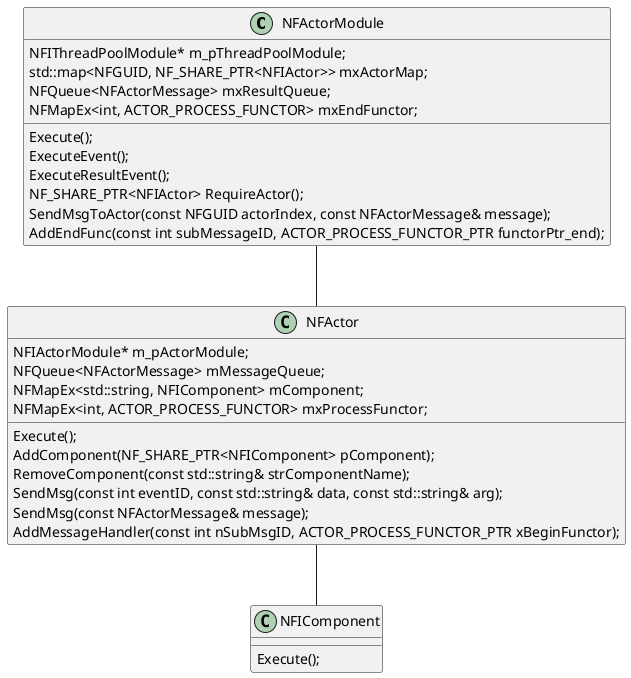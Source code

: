 @startuml

class NFActorModule{
    Execute();
    ExecuteEvent();
    ExecuteResultEvent();
	NF_SHARE_PTR<NFIActor> RequireActor();
    SendMsgToActor(const NFGUID actorIndex, const NFActorMessage& message);
	AddEndFunc(const int subMessageID, ACTOR_PROCESS_FUNCTOR_PTR functorPtr_end);
    NFIThreadPoolModule* m_pThreadPoolModule;
	std::map<NFGUID, NF_SHARE_PTR<NFIActor>> mxActorMap;
	NFQueue<NFActorMessage> mxResultQueue;
	NFMapEx<int, ACTOR_PROCESS_FUNCTOR> mxEndFunctor;
}
class NFActor{
    Execute();
    AddComponent(NF_SHARE_PTR<NFIComponent> pComponent);
	RemoveComponent(const std::string& strComponentName);
    SendMsg(const int eventID, const std::string& data, const std::string& arg);
    SendMsg(const NFActorMessage& message);
    AddMessageHandler(const int nSubMsgID, ACTOR_PROCESS_FUNCTOR_PTR xBeginFunctor);
	NFIActorModule* m_pActorModule;
    NFQueue<NFActorMessage> mMessageQueue;
	NFMapEx<std::string, NFIComponent> mComponent;
	NFMapEx<int, ACTOR_PROCESS_FUNCTOR> mxProcessFunctor;
}
class NFIComponent{
   Execute();
}
NFActorModule -- NFActor
NFActor -- NFIComponent

@enduml

// 时序图
@startuml

MainThread --> MainThread:NFActorModule::RequireActor
MainThread --> MainThread:NFActor::AddComponent
MainThread --> MainThread:NFIComponent::AddMessageHandler
MainThread --> MainThread:NFActor::AddMessageHandler
MainThread --> MainThread:NFActorModule::AddEndFunc
MainThread --> MainThread:NFActorModule::mxEndFunctor.AddElement
MainThread --> MainThread:NFActorModule::SendMsgToActor
MainThread --> MainThread: NFActor::mMessageQueue.Push
MainThread --> MainThread:NFActorModule::Execute
MainThread --> MainThread:NFActorModule::ExecuteEvent
MainThread --> MainThread:NFActorModule::DoAsyncTask(NFActor->Execute)

WorkThreads --> WorkThreads:NFActor::Execute
WorkThreads --> WorkThreads:NFActor::mMessageQueue.TryPop(messageObject)
WorkThreads --> WorkThreads:NFActor::xBeginFunctor = mxProcessFunctor.GetElement(messageObject.msgID)
WorkThreads --> WorkThreads:NFActor::xBeginFunctor->operator()(messageObject);
WorkThreads --> WorkThreads:NFActor::NFActorModule::AddResult(messageObject)
WorkThreads --> WorkThreads:NFActor::NFActorModule::mxResultQueue.Push

MainThread --> MainThread:NFActorModule::ExecuteResultEvent
MainThread --> MainThread:NFActorModule::NFActorModule::mxResultQueue.try_dequeue(actorMessage)
MainThread --> MainThread:NFActorModule::functorPtr_end = mxEndFunctor.GetElement(actorMessage.msgID);
MainThread --> MainThread:NFActorModule::functorPtr_end->operator()(actorMessage);
@enduml
